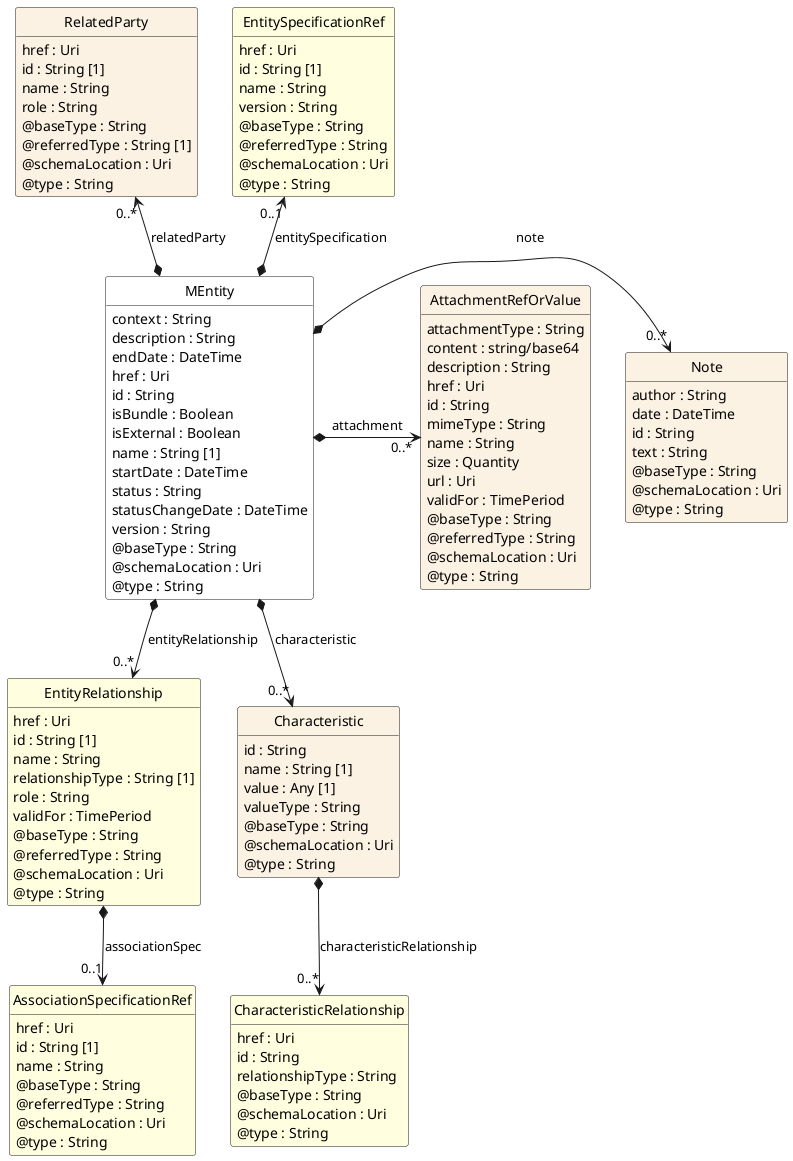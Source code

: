 @startuml
hide circle
hide methods
hide stereotype
show <<Enumeration>> stereotype
skinparam class {
   BackgroundColor<<Enumeration>> #E6F5F7
   BackgroundColor<<Ref>> #FFFFE0
   BackgroundColor<<Pivot>> #FFFFFFF
   BackgroundColor<<SimpleType>> #E2F0DA
   BackgroundColor #FCF2E3
}

class MEntity <<Pivot>> {
    context : String
    description : String
    endDate : DateTime
    href : Uri
    id : String
    isBundle : Boolean
    isExternal : Boolean
    name : String [1]
    startDate : DateTime
    status : String
    statusChangeDate : DateTime
    version : String
    @baseType : String
    @schemaLocation : Uri
    @type : String
}

class Note  {
    author : String
    date : DateTime
    id : String
    text : String
    @baseType : String
    @schemaLocation : Uri
    @type : String
}

class EntityRelationship  <<Ref>> {
    href : Uri
    id : String [1]
    name : String
    relationshipType : String [1]
    role : String
    validFor : TimePeriod
    @baseType : String
    @referredType : String
    @schemaLocation : Uri
    @type : String
}

class AssociationSpecificationRef  <<Ref>> {
    href : Uri
    id : String [1]
    name : String
    @baseType : String
    @referredType : String
    @schemaLocation : Uri
    @type : String
}

class RelatedParty  {
    href : Uri
    id : String [1]
    name : String
    role : String
    @baseType : String
    @referredType : String [1]
    @schemaLocation : Uri
    @type : String
}

class Characteristic  {
    id : String
    name : String [1]
    value : Any [1]
    valueType : String
    @baseType : String
    @schemaLocation : Uri
    @type : String
}

class CharacteristicRelationship  <<Ref>> {
    href : Uri
    id : String
    relationshipType : String
    @baseType : String
    @schemaLocation : Uri
    @type : String
}

class AttachmentRefOrValue  {
    attachmentType : String
    content : string/base64
    description : String
    href : Uri
    id : String
    mimeType : String
    name : String
    size : Quantity
    url : Uri
    validFor : TimePeriod
    @baseType : String
    @referredType : String
    @schemaLocation : Uri
    @type : String
}

class EntitySpecificationRef  <<Ref>> {
    href : Uri
    id : String [1]
    name : String
    version : String
    @baseType : String
    @referredType : String
    @schemaLocation : Uri
    @type : String
}

Note "0..*" <-left-* MEntity : note

MEntity *-right-> "0..*" AttachmentRefOrValue : attachment

RelatedParty "0..*" <--* MEntity : relatedParty

EntitySpecificationRef "0..1" <--* MEntity : entitySpecification

MEntity *-->  "0..*" Characteristic : characteristic

MEntity *-->  "0..*" EntityRelationship : entityRelationship

EntityRelationship *-->  "0..1" AssociationSpecificationRef : associationSpec

Characteristic *-->  "0..*" CharacteristicRelationship : characteristicRelationship

@enduml